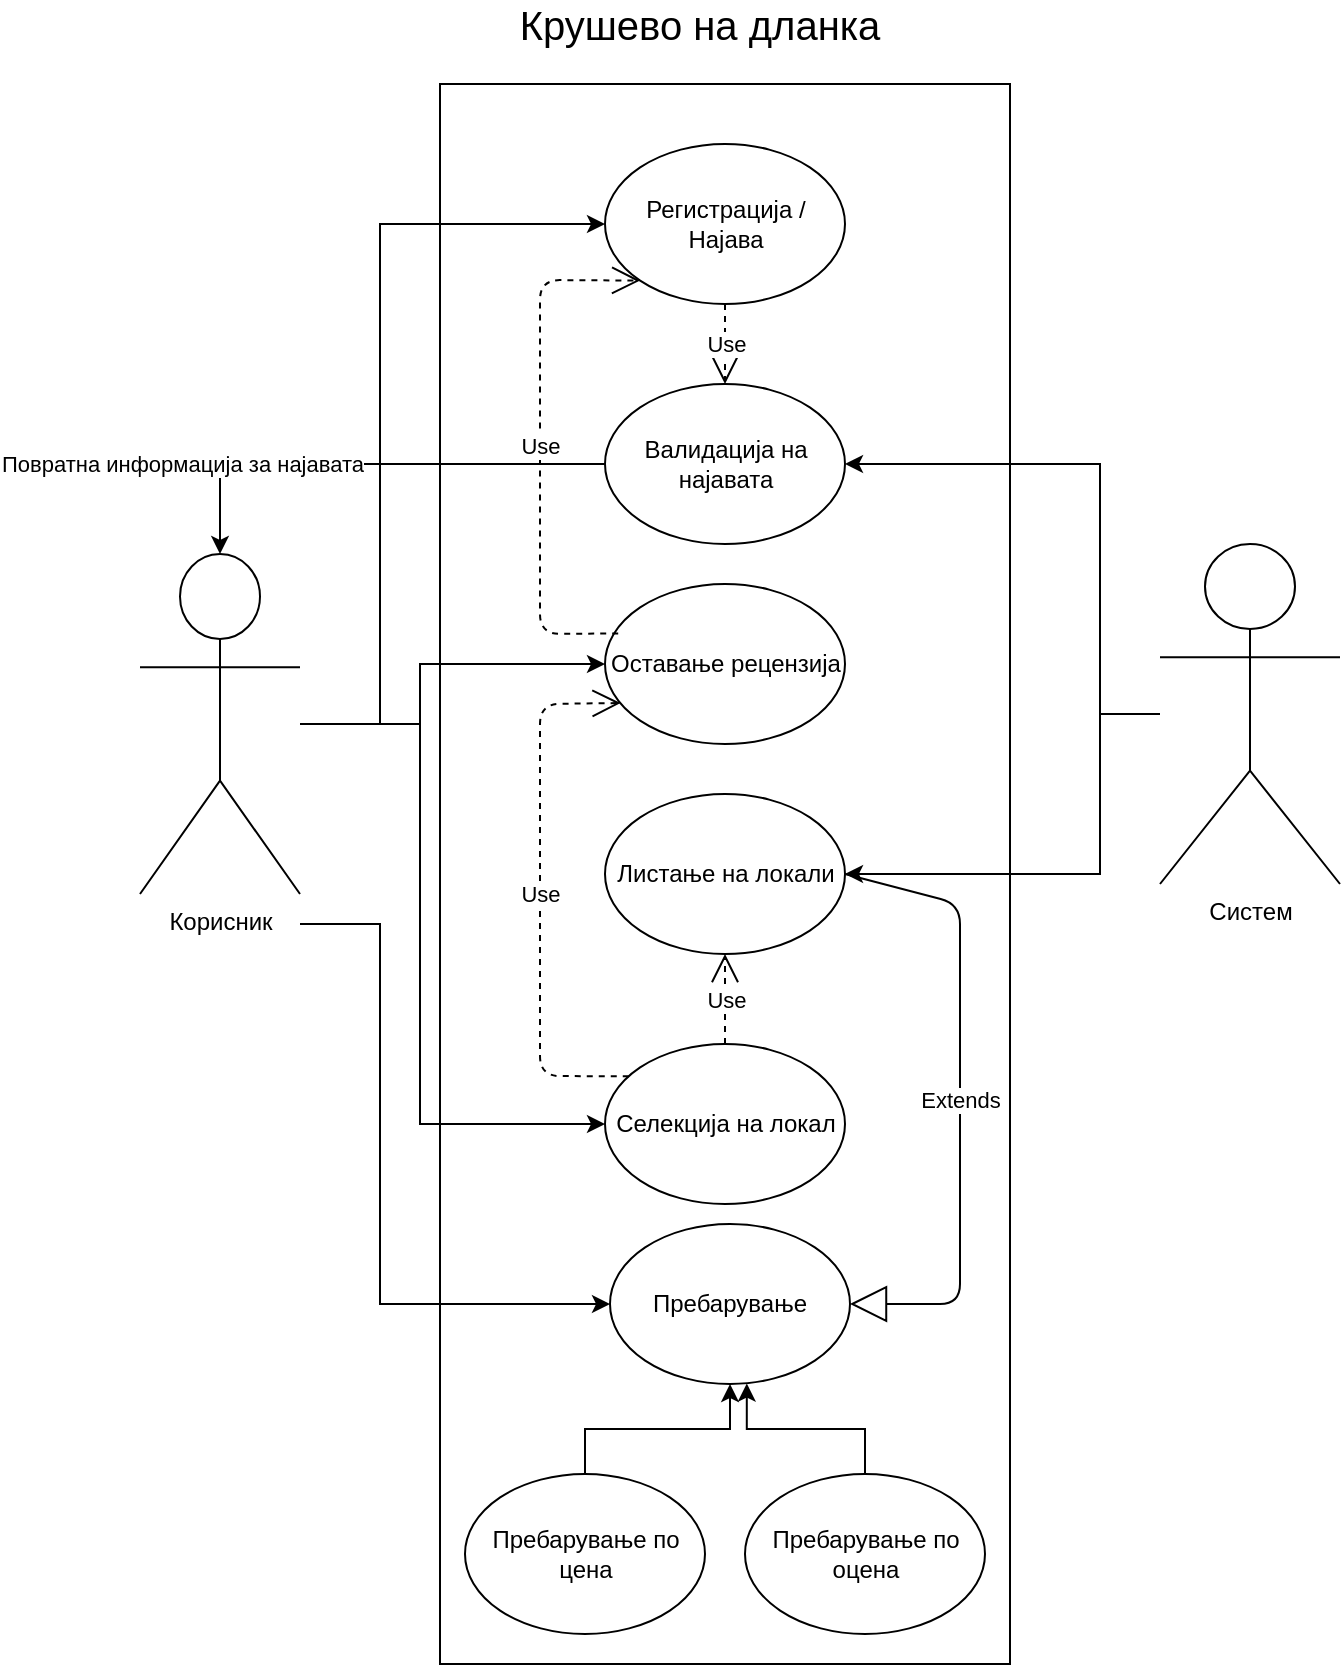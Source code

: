 <mxfile version="13.9.3" type="device"><diagram id="1LSQ0iD1KmTdESuzue6g" name="Page-1"><mxGraphModel dx="2076" dy="1160" grid="1" gridSize="10" guides="1" tooltips="1" connect="1" arrows="1" fold="1" page="1" pageScale="1" pageWidth="850" pageHeight="1100" math="0" shadow="0"><root><mxCell id="0"/><mxCell id="1" parent="0"/><mxCell id="WyEpsTuj_qDrnpHs1F7L-1" value="" style="rounded=0;whiteSpace=wrap;html=1;" vertex="1" parent="1"><mxGeometry x="300" y="230" width="285" height="790" as="geometry"/></mxCell><mxCell id="WyEpsTuj_qDrnpHs1F7L-2" value="&lt;font style=&quot;font-size: 20px&quot;&gt;Крушево на дланка&lt;/font&gt;" style="text;html=1;strokeColor=none;fillColor=none;align=center;verticalAlign=middle;whiteSpace=wrap;rounded=0;" vertex="1" parent="1"><mxGeometry x="330" y="190" width="200" height="20" as="geometry"/></mxCell><mxCell id="WyEpsTuj_qDrnpHs1F7L-20" value="" style="edgeStyle=orthogonalEdgeStyle;rounded=0;orthogonalLoop=1;jettySize=auto;html=1;entryX=0;entryY=0.5;entryDx=0;entryDy=0;" edge="1" parent="1" source="WyEpsTuj_qDrnpHs1F7L-3" target="WyEpsTuj_qDrnpHs1F7L-11"><mxGeometry relative="1" as="geometry"><Array as="points"><mxPoint x="270" y="550"/><mxPoint x="270" y="300"/></Array></mxGeometry></mxCell><mxCell id="WyEpsTuj_qDrnpHs1F7L-22" style="edgeStyle=orthogonalEdgeStyle;rounded=0;orthogonalLoop=1;jettySize=auto;html=1;" edge="1" parent="1" source="WyEpsTuj_qDrnpHs1F7L-3" target="WyEpsTuj_qDrnpHs1F7L-13"><mxGeometry relative="1" as="geometry"><Array as="points"><mxPoint x="290" y="550"/><mxPoint x="290" y="520"/></Array></mxGeometry></mxCell><mxCell id="WyEpsTuj_qDrnpHs1F7L-26" style="edgeStyle=orthogonalEdgeStyle;rounded=0;orthogonalLoop=1;jettySize=auto;html=1;entryX=0;entryY=0.5;entryDx=0;entryDy=0;" edge="1" parent="1" target="WyEpsTuj_qDrnpHs1F7L-12"><mxGeometry relative="1" as="geometry"><mxPoint x="230" y="650" as="sourcePoint"/><Array as="points"><mxPoint x="270" y="650"/><mxPoint x="270" y="840"/></Array></mxGeometry></mxCell><mxCell id="WyEpsTuj_qDrnpHs1F7L-33" style="edgeStyle=orthogonalEdgeStyle;rounded=0;orthogonalLoop=1;jettySize=auto;html=1;entryX=0;entryY=0.5;entryDx=0;entryDy=0;" edge="1" parent="1" source="WyEpsTuj_qDrnpHs1F7L-3" target="WyEpsTuj_qDrnpHs1F7L-32"><mxGeometry relative="1" as="geometry"><Array as="points"><mxPoint x="290" y="550"/><mxPoint x="290" y="750"/></Array></mxGeometry></mxCell><mxCell id="WyEpsTuj_qDrnpHs1F7L-3" value="Корисник" style="shape=umlActor;verticalLabelPosition=bottom;verticalAlign=top;html=1;outlineConnect=0;" vertex="1" parent="1"><mxGeometry x="150" y="465" width="80" height="170" as="geometry"/></mxCell><mxCell id="WyEpsTuj_qDrnpHs1F7L-21" style="edgeStyle=orthogonalEdgeStyle;rounded=0;orthogonalLoop=1;jettySize=auto;html=1;entryX=1;entryY=0.5;entryDx=0;entryDy=0;" edge="1" parent="1" source="WyEpsTuj_qDrnpHs1F7L-7" target="WyEpsTuj_qDrnpHs1F7L-14"><mxGeometry relative="1" as="geometry"><Array as="points"><mxPoint x="630" y="545"/><mxPoint x="630" y="420"/></Array></mxGeometry></mxCell><mxCell id="WyEpsTuj_qDrnpHs1F7L-34" style="edgeStyle=orthogonalEdgeStyle;rounded=0;orthogonalLoop=1;jettySize=auto;html=1;entryX=1;entryY=0.5;entryDx=0;entryDy=0;" edge="1" parent="1" source="WyEpsTuj_qDrnpHs1F7L-7" target="WyEpsTuj_qDrnpHs1F7L-31"><mxGeometry relative="1" as="geometry"><Array as="points"><mxPoint x="630" y="545"/><mxPoint x="630" y="625"/></Array></mxGeometry></mxCell><mxCell id="WyEpsTuj_qDrnpHs1F7L-7" value="Систем&lt;br&gt;" style="shape=umlActor;verticalLabelPosition=bottom;verticalAlign=top;html=1;outlineConnect=0;" vertex="1" parent="1"><mxGeometry x="660" y="460" width="90" height="170" as="geometry"/></mxCell><mxCell id="WyEpsTuj_qDrnpHs1F7L-11" value="&lt;span&gt;Регистрација / Најава&lt;/span&gt;" style="ellipse;whiteSpace=wrap;html=1;" vertex="1" parent="1"><mxGeometry x="382.5" y="260" width="120" height="80" as="geometry"/></mxCell><mxCell id="WyEpsTuj_qDrnpHs1F7L-12" value="&lt;span&gt;Пребарување&lt;/span&gt;" style="ellipse;whiteSpace=wrap;html=1;" vertex="1" parent="1"><mxGeometry x="385" y="800" width="120" height="80" as="geometry"/></mxCell><mxCell id="WyEpsTuj_qDrnpHs1F7L-13" value="&lt;span&gt;Оставање рецензија&lt;/span&gt;" style="ellipse;whiteSpace=wrap;html=1;" vertex="1" parent="1"><mxGeometry x="382.5" y="480" width="120" height="80" as="geometry"/></mxCell><mxCell id="WyEpsTuj_qDrnpHs1F7L-29" style="edgeStyle=orthogonalEdgeStyle;rounded=0;orthogonalLoop=1;jettySize=auto;html=1;" edge="1" parent="1" source="WyEpsTuj_qDrnpHs1F7L-14" target="WyEpsTuj_qDrnpHs1F7L-3"><mxGeometry relative="1" as="geometry"/></mxCell><mxCell id="WyEpsTuj_qDrnpHs1F7L-30" value="Повратна информација за најавата" style="edgeLabel;html=1;align=center;verticalAlign=middle;resizable=0;points=[];" vertex="1" connectable="0" parent="WyEpsTuj_qDrnpHs1F7L-29"><mxGeometry x="0.235" y="3" relative="1" as="geometry"><mxPoint x="-65.36" y="-3" as="offset"/></mxGeometry></mxCell><mxCell id="WyEpsTuj_qDrnpHs1F7L-14" value="&lt;span&gt;Валидација на најавата&lt;/span&gt;" style="ellipse;whiteSpace=wrap;html=1;" vertex="1" parent="1"><mxGeometry x="382.5" y="380" width="120" height="80" as="geometry"/></mxCell><mxCell id="WyEpsTuj_qDrnpHs1F7L-17" style="edgeStyle=orthogonalEdgeStyle;rounded=0;orthogonalLoop=1;jettySize=auto;html=1;entryX=0.5;entryY=1;entryDx=0;entryDy=0;" edge="1" parent="1" source="WyEpsTuj_qDrnpHs1F7L-15" target="WyEpsTuj_qDrnpHs1F7L-12"><mxGeometry relative="1" as="geometry"/></mxCell><mxCell id="WyEpsTuj_qDrnpHs1F7L-15" value="&lt;span&gt;Пребарување по цена&lt;/span&gt;" style="ellipse;whiteSpace=wrap;html=1;" vertex="1" parent="1"><mxGeometry x="312.5" y="925" width="120" height="80" as="geometry"/></mxCell><mxCell id="WyEpsTuj_qDrnpHs1F7L-18" style="edgeStyle=orthogonalEdgeStyle;rounded=0;orthogonalLoop=1;jettySize=auto;html=1;entryX=0.57;entryY=0.997;entryDx=0;entryDy=0;entryPerimeter=0;" edge="1" parent="1" source="WyEpsTuj_qDrnpHs1F7L-16" target="WyEpsTuj_qDrnpHs1F7L-12"><mxGeometry relative="1" as="geometry"><mxPoint x="452.5" y="885" as="targetPoint"/></mxGeometry></mxCell><mxCell id="WyEpsTuj_qDrnpHs1F7L-16" value="&lt;span&gt;Пребарување по оцена&lt;/span&gt;" style="ellipse;whiteSpace=wrap;html=1;" vertex="1" parent="1"><mxGeometry x="452.5" y="925" width="120" height="80" as="geometry"/></mxCell><mxCell id="WyEpsTuj_qDrnpHs1F7L-23" value="Use" style="endArrow=open;endSize=12;dashed=1;html=1;entryX=0;entryY=1;entryDx=0;entryDy=0;exitX=0.055;exitY=0.309;exitDx=0;exitDy=0;exitPerimeter=0;" edge="1" parent="1" source="WyEpsTuj_qDrnpHs1F7L-13" target="WyEpsTuj_qDrnpHs1F7L-11"><mxGeometry width="160" relative="1" as="geometry"><mxPoint x="360" y="450" as="sourcePoint"/><mxPoint x="520" y="450" as="targetPoint"/><Array as="points"><mxPoint x="350" y="505"/><mxPoint x="350" y="328"/></Array></mxGeometry></mxCell><mxCell id="WyEpsTuj_qDrnpHs1F7L-25" value="Use" style="endArrow=open;endSize=12;dashed=1;html=1;entryX=0.5;entryY=0;entryDx=0;entryDy=0;exitX=0.5;exitY=1;exitDx=0;exitDy=0;" edge="1" parent="1" source="WyEpsTuj_qDrnpHs1F7L-11" target="WyEpsTuj_qDrnpHs1F7L-14"><mxGeometry width="160" relative="1" as="geometry"><mxPoint x="360" y="450" as="sourcePoint"/><mxPoint x="520" y="450" as="targetPoint"/></mxGeometry></mxCell><mxCell id="WyEpsTuj_qDrnpHs1F7L-31" value="&lt;span&gt;Листање на локали&lt;/span&gt;" style="ellipse;whiteSpace=wrap;html=1;" vertex="1" parent="1"><mxGeometry x="382.5" y="585" width="120" height="80" as="geometry"/></mxCell><mxCell id="WyEpsTuj_qDrnpHs1F7L-32" value="&lt;span&gt;Селекција на локал&lt;/span&gt;" style="ellipse;whiteSpace=wrap;html=1;" vertex="1" parent="1"><mxGeometry x="382.5" y="710" width="120" height="80" as="geometry"/></mxCell><mxCell id="WyEpsTuj_qDrnpHs1F7L-35" value="Use" style="endArrow=open;endSize=12;dashed=1;html=1;exitX=0.5;exitY=0;exitDx=0;exitDy=0;" edge="1" parent="1" source="WyEpsTuj_qDrnpHs1F7L-32" target="WyEpsTuj_qDrnpHs1F7L-31"><mxGeometry width="160" relative="1" as="geometry"><mxPoint x="444.58" y="670" as="sourcePoint"/><mxPoint x="444.58" y="710" as="targetPoint"/></mxGeometry></mxCell><mxCell id="WyEpsTuj_qDrnpHs1F7L-37" value="Extends" style="endArrow=block;endSize=16;endFill=0;html=1;entryX=1;entryY=0.5;entryDx=0;entryDy=0;exitX=1;exitY=0.5;exitDx=0;exitDy=0;" edge="1" parent="1" source="WyEpsTuj_qDrnpHs1F7L-31" target="WyEpsTuj_qDrnpHs1F7L-12"><mxGeometry width="160" relative="1" as="geometry"><mxPoint x="400" y="680" as="sourcePoint"/><mxPoint x="560" y="680" as="targetPoint"/><Array as="points"><mxPoint x="560" y="640"/><mxPoint x="560" y="840"/></Array></mxGeometry></mxCell><mxCell id="WyEpsTuj_qDrnpHs1F7L-38" value="Use" style="endArrow=open;endSize=12;dashed=1;html=1;exitX=0.099;exitY=0.202;exitDx=0;exitDy=0;entryX=0.065;entryY=0.744;entryDx=0;entryDy=0;entryPerimeter=0;exitPerimeter=0;" edge="1" parent="1" source="WyEpsTuj_qDrnpHs1F7L-32" target="WyEpsTuj_qDrnpHs1F7L-13"><mxGeometry width="160" relative="1" as="geometry"><mxPoint x="452.5" y="720" as="sourcePoint"/><mxPoint x="452.5" y="675" as="targetPoint"/><Array as="points"><mxPoint x="350" y="726"/><mxPoint x="350" y="540"/></Array></mxGeometry></mxCell></root></mxGraphModel></diagram></mxfile>